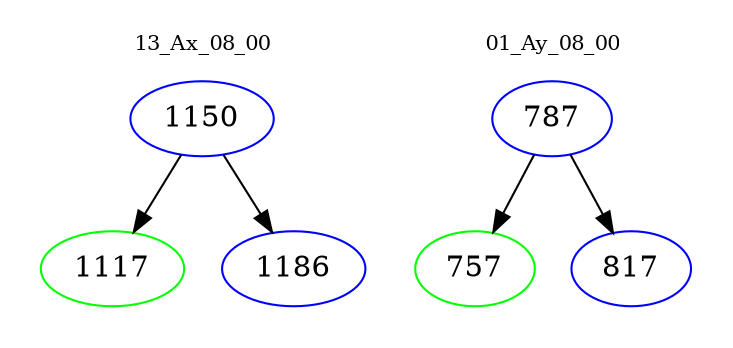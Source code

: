 digraph{
subgraph cluster_0 {
color = white
label = "13_Ax_08_00";
fontsize=10;
T0_1150 [label="1150", color="blue"]
T0_1150 -> T0_1117 [color="black"]
T0_1117 [label="1117", color="green"]
T0_1150 -> T0_1186 [color="black"]
T0_1186 [label="1186", color="blue"]
}
subgraph cluster_1 {
color = white
label = "01_Ay_08_00";
fontsize=10;
T1_787 [label="787", color="blue"]
T1_787 -> T1_757 [color="black"]
T1_757 [label="757", color="green"]
T1_787 -> T1_817 [color="black"]
T1_817 [label="817", color="blue"]
}
}
